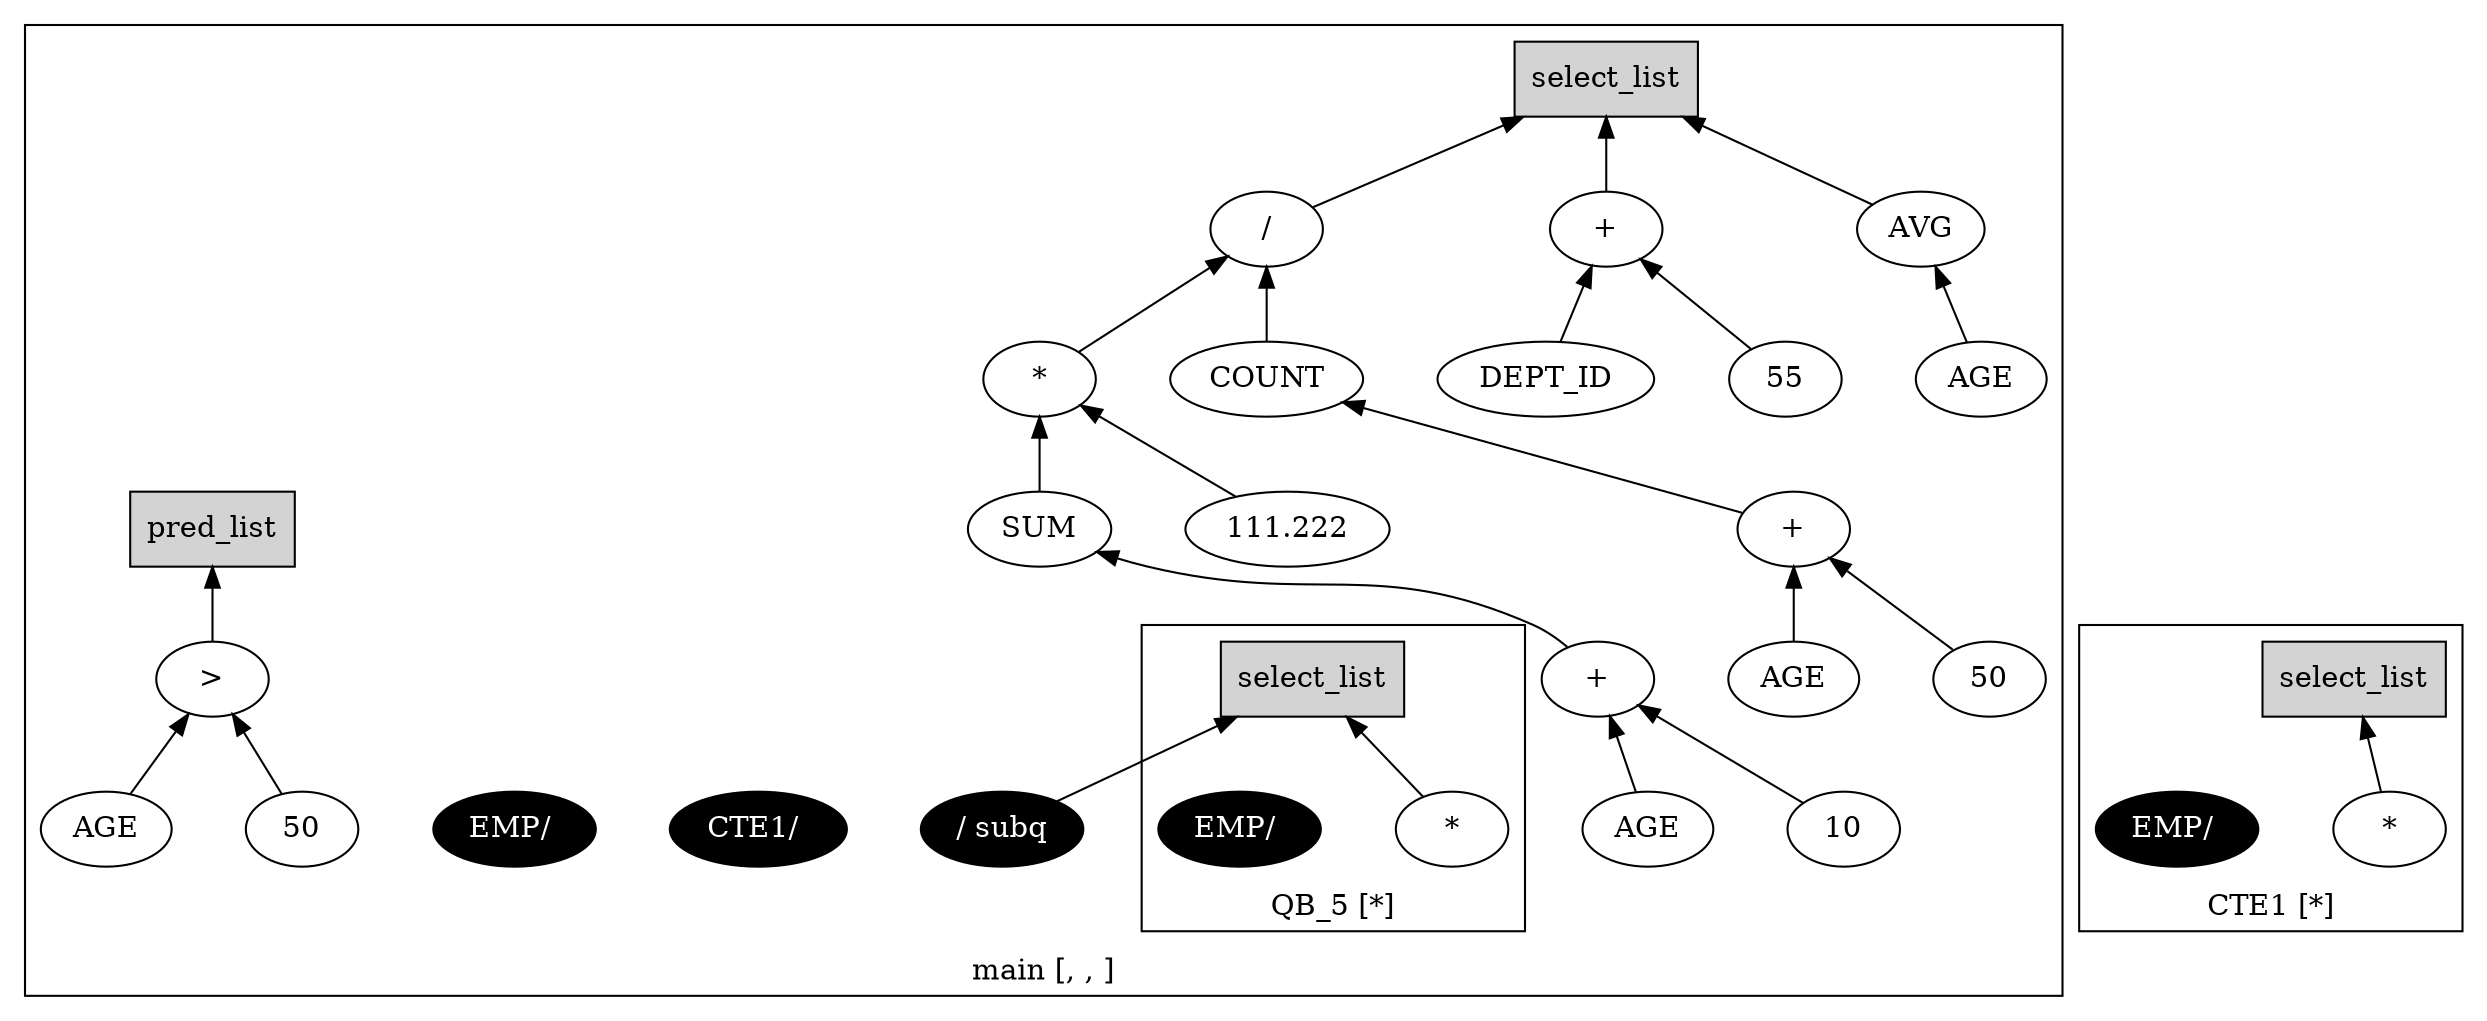 digraph example1 {
    rankdir=BT;
    nodesep=0.5;
    ordering="in";
  subgraph cluster_main {
    label = "main [, , ]";
    "main_pt"[label="select_list",shape=box,style=filled];
    exprnodeNodeId12v1[label="/"];
    exprnodeNodeId7v1 -> exprnodeNodeId12v1;
    exprnodeNodeId7v1[label="*"];
    exprnodeNodeId5v1 -> exprnodeNodeId7v1;
    exprnodeNodeId5v1[label="SUM"];
    exprnodeNodeId4v1 -> exprnodeNodeId5v1;
    exprnodeNodeId4v1[label="+"];
    exprnodeNodeId2v1 -> exprnodeNodeId4v1;
    exprnodeNodeId2v1[label="AGE"];
    exprnodeNodeId3v1 -> exprnodeNodeId4v1;
    exprnodeNodeId3v1[label="10"];
    exprnodeNodeId6v1 -> exprnodeNodeId7v1;
    exprnodeNodeId6v1[label="111.222"];
    exprnodeNodeId11v1 -> exprnodeNodeId12v1;
    exprnodeNodeId11v1[label="COUNT"];
    exprnodeNodeId10v1 -> exprnodeNodeId11v1;
    exprnodeNodeId10v1[label="+"];
    exprnodeNodeId8v1 -> exprnodeNodeId10v1;
    exprnodeNodeId8v1[label="AGE"];
    exprnodeNodeId9v1 -> exprnodeNodeId10v1;
    exprnodeNodeId9v1[label="50"];
    exprnodeNodeId12v1 -> "main_pt";
    exprnodeNodeId15v1[label="+"];
    exprnodeNodeId13v1 -> exprnodeNodeId15v1;
    exprnodeNodeId13v1[label="DEPT_ID"];
    exprnodeNodeId14v1 -> exprnodeNodeId15v1;
    exprnodeNodeId14v1[label="55"];
    exprnodeNodeId15v1 -> "main_pt";
    exprnodeNodeId17v1[label="AVG"];
    exprnodeNodeId16v1 -> exprnodeNodeId17v1;
    exprnodeNodeId16v1[label="AGE"];
    exprnodeNodeId17v1 -> "main_pt";
    "QUN_6"[label="/ subq", fillcolor=black, fontcolor=white, style=filled]
    "QUN_6" -> "QB_5_pt";
  subgraph cluster_QB_5 {
    label = "QB_5 [*]";
    "QB_5_pt"[label="select_list",shape=box,style=filled];
    exprnodeNodeId18v1[label="*"];
    exprnodeNodeId18v1 -> "QB_5_pt";
    "QUN_4"[label="EMP/ ", fillcolor=black, fontcolor=white, style=filled]
}
    "QUN_3"[label="CTE1/ ", fillcolor=black, fontcolor=white, style=filled]
    "QUN_2"[label="EMP/ ", fillcolor=black, fontcolor=white, style=filled]
    exprnodeNodeId21v1[label=">"];
    exprnodeNodeId19v1 -> exprnodeNodeId21v1;
    exprnodeNodeId19v1[label="AGE"];
    exprnodeNodeId20v1 -> exprnodeNodeId21v1;
    exprnodeNodeId20v1[label="50"];
    exprnodeNodeId21v1 -> main_pred_list;
    "main_pred_list"[label="pred_list",shape=box,style=filled];
}
  subgraph cluster_CTE1 {
    label = "CTE1 [*]";
    "CTE1_pt"[label="select_list",shape=box,style=filled];
    exprnodeNodeId1v1[label="*"];
    exprnodeNodeId1v1 -> "CTE1_pt";
    "QUN_0"[label="EMP/ ", fillcolor=black, fontcolor=white, style=filled]
}
}
